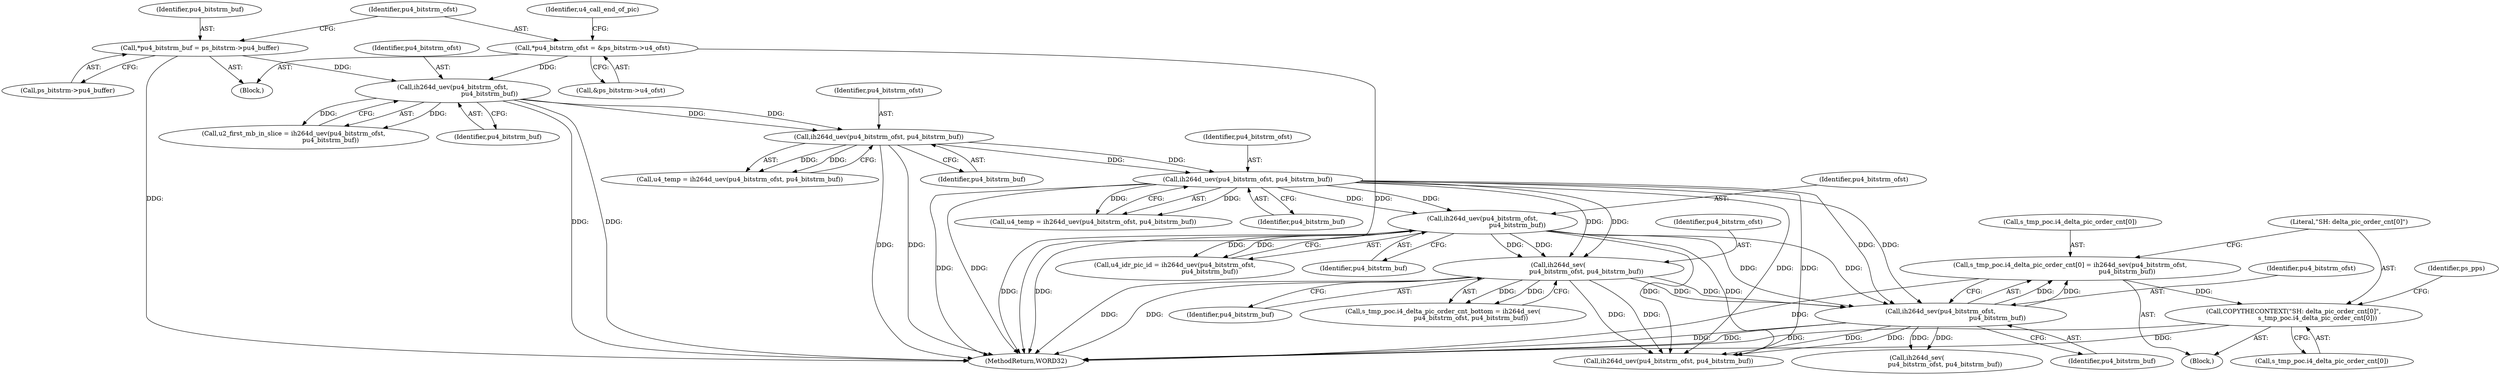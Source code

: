 digraph "0_Android_6c327afb263837bc90760c55c6605b26161a4eb9_0@array" {
"1000801" [label="(Call,COPYTHECONTEXT(\"SH: delta_pic_order_cnt[0]\",\n                        s_tmp_poc.i4_delta_pic_order_cnt[0]))"];
"1000792" [label="(Call,s_tmp_poc.i4_delta_pic_order_cnt[0] = ih264d_sev(pu4_bitstrm_ofst,\n                                                         pu4_bitstrm_buf))"];
"1000798" [label="(Call,ih264d_sev(pu4_bitstrm_ofst,\n                                                         pu4_bitstrm_buf))"];
"1000676" [label="(Call,ih264d_uev(pu4_bitstrm_ofst,\n                                   pu4_bitstrm_buf))"];
"1000400" [label="(Call,ih264d_uev(pu4_bitstrm_ofst, pu4_bitstrm_buf))"];
"1000269" [label="(Call,ih264d_uev(pu4_bitstrm_ofst, pu4_bitstrm_buf))"];
"1000229" [label="(Call,ih264d_uev(pu4_bitstrm_ofst,\n                                     pu4_bitstrm_buf))"];
"1000201" [label="(Call,*pu4_bitstrm_ofst = &ps_bitstrm->u4_ofst)"];
"1000195" [label="(Call,*pu4_bitstrm_buf = ps_bitstrm->pu4_buffer)"];
"1000760" [label="(Call,ih264d_sev(\n                            pu4_bitstrm_ofst, pu4_bitstrm_buf))"];
"1000227" [label="(Call,u2_first_mb_in_slice = ih264d_uev(pu4_bitstrm_ofst,\n                                     pu4_bitstrm_buf))"];
"1000197" [label="(Call,ps_bitstrm->pu4_buffer)"];
"1000678" [label="(Identifier,pu4_bitstrm_buf)"];
"1000398" [label="(Call,u4_temp = ih264d_uev(pu4_bitstrm_ofst, pu4_bitstrm_buf))"];
"1000229" [label="(Call,ih264d_uev(pu4_bitstrm_ofst,\n                                     pu4_bitstrm_buf))"];
"1000203" [label="(Call,&ps_bitstrm->u4_ofst)"];
"1000270" [label="(Identifier,pu4_bitstrm_ofst)"];
"1000400" [label="(Call,ih264d_uev(pu4_bitstrm_ofst, pu4_bitstrm_buf))"];
"1000195" [label="(Call,*pu4_bitstrm_buf = ps_bitstrm->pu4_buffer)"];
"1000201" [label="(Call,*pu4_bitstrm_ofst = &ps_bitstrm->u4_ofst)"];
"1000202" [label="(Identifier,pu4_bitstrm_ofst)"];
"1000756" [label="(Call,s_tmp_poc.i4_delta_pic_order_cnt_bottom = ih264d_sev(\n                            pu4_bitstrm_ofst, pu4_bitstrm_buf))"];
"1000760" [label="(Call,ih264d_sev(\n                            pu4_bitstrm_ofst, pu4_bitstrm_buf))"];
"1000798" [label="(Call,ih264d_sev(pu4_bitstrm_ofst,\n                                                         pu4_bitstrm_buf))"];
"1000218" [label="(Identifier,u4_call_end_of_pic)"];
"1000271" [label="(Identifier,pu4_bitstrm_buf)"];
"1000269" [label="(Call,ih264d_uev(pu4_bitstrm_ofst, pu4_bitstrm_buf))"];
"1000267" [label="(Call,u4_temp = ih264d_uev(pu4_bitstrm_ofst, pu4_bitstrm_buf))"];
"1000158" [label="(Block,)"];
"1000762" [label="(Identifier,pu4_bitstrm_buf)"];
"1000803" [label="(Call,s_tmp_poc.i4_delta_pic_order_cnt[0])"];
"1000402" [label="(Identifier,pu4_bitstrm_buf)"];
"1000811" [label="(Identifier,ps_pps)"];
"1000676" [label="(Call,ih264d_uev(pu4_bitstrm_ofst,\n                                   pu4_bitstrm_buf))"];
"1000401" [label="(Identifier,pu4_bitstrm_ofst)"];
"1000674" [label="(Call,u4_idr_pic_id = ih264d_uev(pu4_bitstrm_ofst,\n                                   pu4_bitstrm_buf))"];
"1000792" [label="(Call,s_tmp_poc.i4_delta_pic_order_cnt[0] = ih264d_sev(pu4_bitstrm_ofst,\n                                                         pu4_bitstrm_buf))"];
"1000800" [label="(Identifier,pu4_bitstrm_buf)"];
"1000791" [label="(Block,)"];
"1000231" [label="(Identifier,pu4_bitstrm_buf)"];
"1002606" [label="(MethodReturn,WORD32)"];
"1000802" [label="(Literal,\"SH: delta_pic_order_cnt[0]\")"];
"1000761" [label="(Identifier,pu4_bitstrm_ofst)"];
"1000799" [label="(Identifier,pu4_bitstrm_ofst)"];
"1000839" [label="(Call,ih264d_uev(pu4_bitstrm_ofst, pu4_bitstrm_buf))"];
"1000230" [label="(Identifier,pu4_bitstrm_ofst)"];
"1000801" [label="(Call,COPYTHECONTEXT(\"SH: delta_pic_order_cnt[0]\",\n                        s_tmp_poc.i4_delta_pic_order_cnt[0]))"];
"1000822" [label="(Call,ih264d_sev(\n                            pu4_bitstrm_ofst, pu4_bitstrm_buf))"];
"1000677" [label="(Identifier,pu4_bitstrm_ofst)"];
"1000793" [label="(Call,s_tmp_poc.i4_delta_pic_order_cnt[0])"];
"1000196" [label="(Identifier,pu4_bitstrm_buf)"];
"1000801" -> "1000791"  [label="AST: "];
"1000801" -> "1000803"  [label="CFG: "];
"1000802" -> "1000801"  [label="AST: "];
"1000803" -> "1000801"  [label="AST: "];
"1000811" -> "1000801"  [label="CFG: "];
"1000801" -> "1002606"  [label="DDG: "];
"1000801" -> "1002606"  [label="DDG: "];
"1000792" -> "1000801"  [label="DDG: "];
"1000792" -> "1000791"  [label="AST: "];
"1000792" -> "1000798"  [label="CFG: "];
"1000793" -> "1000792"  [label="AST: "];
"1000798" -> "1000792"  [label="AST: "];
"1000802" -> "1000792"  [label="CFG: "];
"1000792" -> "1002606"  [label="DDG: "];
"1000798" -> "1000792"  [label="DDG: "];
"1000798" -> "1000792"  [label="DDG: "];
"1000798" -> "1000800"  [label="CFG: "];
"1000799" -> "1000798"  [label="AST: "];
"1000800" -> "1000798"  [label="AST: "];
"1000798" -> "1002606"  [label="DDG: "];
"1000798" -> "1002606"  [label="DDG: "];
"1000676" -> "1000798"  [label="DDG: "];
"1000676" -> "1000798"  [label="DDG: "];
"1000400" -> "1000798"  [label="DDG: "];
"1000400" -> "1000798"  [label="DDG: "];
"1000760" -> "1000798"  [label="DDG: "];
"1000760" -> "1000798"  [label="DDG: "];
"1000798" -> "1000822"  [label="DDG: "];
"1000798" -> "1000822"  [label="DDG: "];
"1000798" -> "1000839"  [label="DDG: "];
"1000798" -> "1000839"  [label="DDG: "];
"1000676" -> "1000674"  [label="AST: "];
"1000676" -> "1000678"  [label="CFG: "];
"1000677" -> "1000676"  [label="AST: "];
"1000678" -> "1000676"  [label="AST: "];
"1000674" -> "1000676"  [label="CFG: "];
"1000676" -> "1002606"  [label="DDG: "];
"1000676" -> "1002606"  [label="DDG: "];
"1000676" -> "1000674"  [label="DDG: "];
"1000676" -> "1000674"  [label="DDG: "];
"1000400" -> "1000676"  [label="DDG: "];
"1000400" -> "1000676"  [label="DDG: "];
"1000676" -> "1000760"  [label="DDG: "];
"1000676" -> "1000760"  [label="DDG: "];
"1000676" -> "1000839"  [label="DDG: "];
"1000676" -> "1000839"  [label="DDG: "];
"1000400" -> "1000398"  [label="AST: "];
"1000400" -> "1000402"  [label="CFG: "];
"1000401" -> "1000400"  [label="AST: "];
"1000402" -> "1000400"  [label="AST: "];
"1000398" -> "1000400"  [label="CFG: "];
"1000400" -> "1002606"  [label="DDG: "];
"1000400" -> "1002606"  [label="DDG: "];
"1000400" -> "1000398"  [label="DDG: "];
"1000400" -> "1000398"  [label="DDG: "];
"1000269" -> "1000400"  [label="DDG: "];
"1000269" -> "1000400"  [label="DDG: "];
"1000400" -> "1000760"  [label="DDG: "];
"1000400" -> "1000760"  [label="DDG: "];
"1000400" -> "1000839"  [label="DDG: "];
"1000400" -> "1000839"  [label="DDG: "];
"1000269" -> "1000267"  [label="AST: "];
"1000269" -> "1000271"  [label="CFG: "];
"1000270" -> "1000269"  [label="AST: "];
"1000271" -> "1000269"  [label="AST: "];
"1000267" -> "1000269"  [label="CFG: "];
"1000269" -> "1002606"  [label="DDG: "];
"1000269" -> "1002606"  [label="DDG: "];
"1000269" -> "1000267"  [label="DDG: "];
"1000269" -> "1000267"  [label="DDG: "];
"1000229" -> "1000269"  [label="DDG: "];
"1000229" -> "1000269"  [label="DDG: "];
"1000229" -> "1000227"  [label="AST: "];
"1000229" -> "1000231"  [label="CFG: "];
"1000230" -> "1000229"  [label="AST: "];
"1000231" -> "1000229"  [label="AST: "];
"1000227" -> "1000229"  [label="CFG: "];
"1000229" -> "1002606"  [label="DDG: "];
"1000229" -> "1002606"  [label="DDG: "];
"1000229" -> "1000227"  [label="DDG: "];
"1000229" -> "1000227"  [label="DDG: "];
"1000201" -> "1000229"  [label="DDG: "];
"1000195" -> "1000229"  [label="DDG: "];
"1000201" -> "1000158"  [label="AST: "];
"1000201" -> "1000203"  [label="CFG: "];
"1000202" -> "1000201"  [label="AST: "];
"1000203" -> "1000201"  [label="AST: "];
"1000218" -> "1000201"  [label="CFG: "];
"1000201" -> "1002606"  [label="DDG: "];
"1000195" -> "1000158"  [label="AST: "];
"1000195" -> "1000197"  [label="CFG: "];
"1000196" -> "1000195"  [label="AST: "];
"1000197" -> "1000195"  [label="AST: "];
"1000202" -> "1000195"  [label="CFG: "];
"1000195" -> "1002606"  [label="DDG: "];
"1000760" -> "1000756"  [label="AST: "];
"1000760" -> "1000762"  [label="CFG: "];
"1000761" -> "1000760"  [label="AST: "];
"1000762" -> "1000760"  [label="AST: "];
"1000756" -> "1000760"  [label="CFG: "];
"1000760" -> "1002606"  [label="DDG: "];
"1000760" -> "1002606"  [label="DDG: "];
"1000760" -> "1000756"  [label="DDG: "];
"1000760" -> "1000756"  [label="DDG: "];
"1000760" -> "1000839"  [label="DDG: "];
"1000760" -> "1000839"  [label="DDG: "];
}
